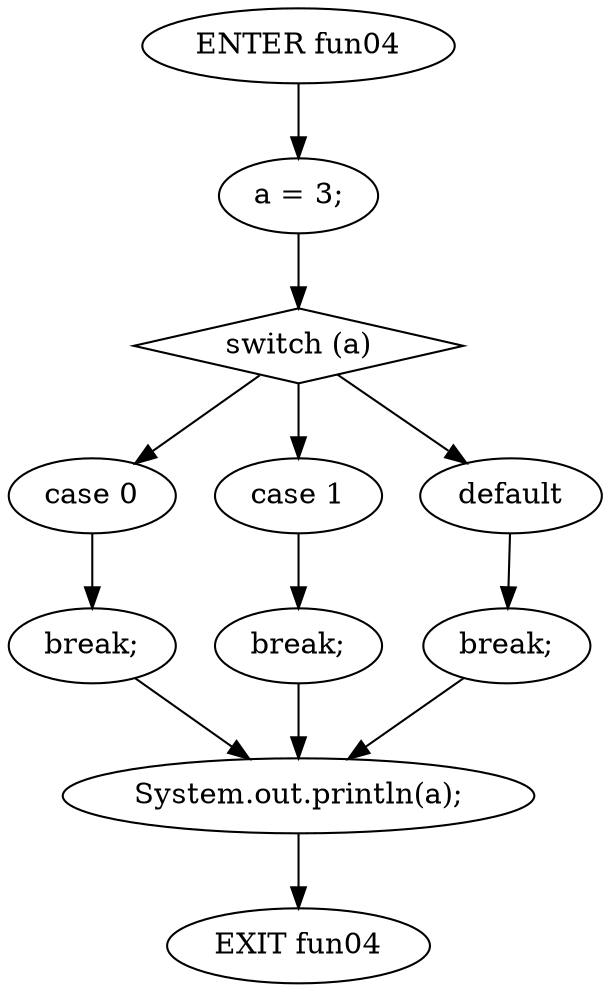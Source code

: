 digraph G {
  0 [ label="ENTER fun04" ];
  1 [ label="EXIT fun04" ];
  2 [ label="a = 3;" ];
  3 [ shape="diamond" label="switch (a)" ];
  4 [ label="case 0" ];
  5 [ label="break;" ];
  6 [ label="case 1" ];
  7 [ label="break;" ];
  8 [ label="default" ];
  9 [ label="break;" ];
  10 [ label="System.out.println(a);" ];
  0 -> 2;
  2 -> 3;
  3 -> 4;
  4 -> 5;
  3 -> 6;
  6 -> 7;
  3 -> 8;
  8 -> 9;
  5 -> 10;
  7 -> 10;
  9 -> 10;
  10 -> 1;
}
